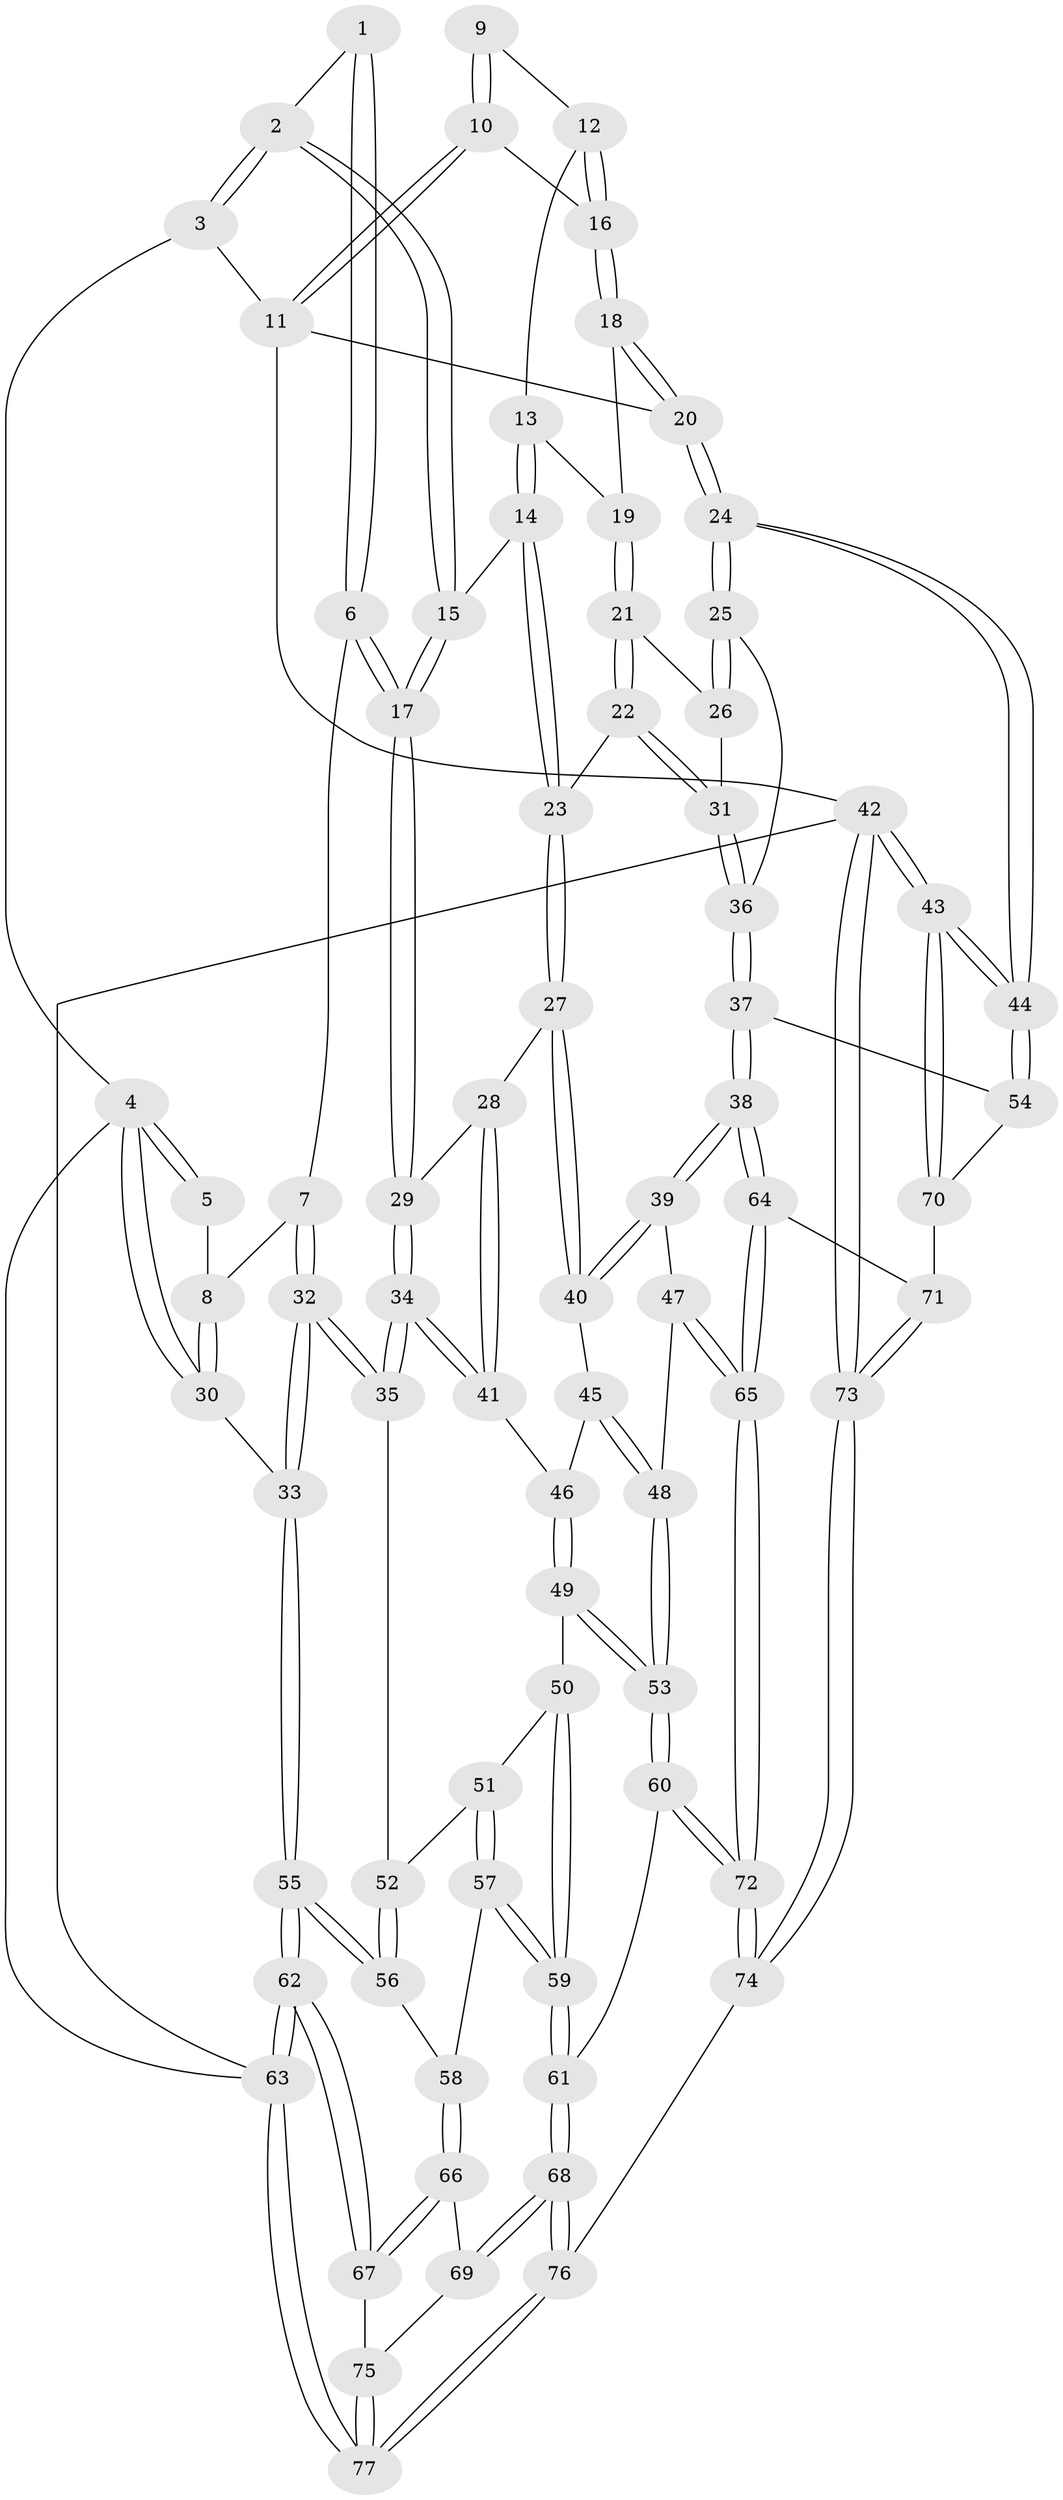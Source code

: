 // Generated by graph-tools (version 1.1) at 2025/11/02/27/25 16:11:52]
// undirected, 77 vertices, 189 edges
graph export_dot {
graph [start="1"]
  node [color=gray90,style=filled];
  1 [pos="+0.11309241816246442+0"];
  2 [pos="+0.5421334411112142+0"];
  3 [pos="+0.7261528452363103+0"];
  4 [pos="+0+0"];
  5 [pos="+0.08803522111541189+0"];
  6 [pos="+0.2568515035171799+0.272190208690234"];
  7 [pos="+0.19960006357118218+0.26804278726900427"];
  8 [pos="+0.07231166769071633+0.2201081691644652"];
  9 [pos="+0.7469967646580075+0"];
  10 [pos="+1+0.13188298037828128"];
  11 [pos="+1+0.24527468733801833"];
  12 [pos="+0.7602378076272807+0"];
  13 [pos="+0.6608758078242709+0.19889016706834997"];
  14 [pos="+0.5204899765278678+0.203186087946181"];
  15 [pos="+0.46270516302188097+0.14933074303602265"];
  16 [pos="+0.8022645091313547+0.11348812955352566"];
  17 [pos="+0.26646603690130743+0.2768961477241016"];
  18 [pos="+0.8072904498544718+0.16660542216072124"];
  19 [pos="+0.7904169443650758+0.22801210680229636"];
  20 [pos="+1+0.2625007757323345"];
  21 [pos="+0.790254162239649+0.2751514225534849"];
  22 [pos="+0.6792436434571393+0.3987667144088478"];
  23 [pos="+0.6515358610136347+0.3995473256180553"];
  24 [pos="+1+0.4115737663776275"];
  25 [pos="+1+0.40984138909556744"];
  26 [pos="+0.936900166152907+0.33808029427970565"];
  27 [pos="+0.556799844873678+0.4819966841293377"];
  28 [pos="+0.5195845421332196+0.46417036015351754"];
  29 [pos="+0.2734385384951367+0.30793776342567636"];
  30 [pos="+0+0.19986399941532806"];
  31 [pos="+0.7507545184728902+0.4681984528297007"];
  32 [pos="+0+0.5345989502000713"];
  33 [pos="+0+0.5552998451129423"];
  34 [pos="+0.23993433934008881+0.5305628751277452"];
  35 [pos="+0.2263110641392198+0.543143371502577"];
  36 [pos="+0.7832864334112764+0.5045202331633307"];
  37 [pos="+0.7908357193130606+0.6984989759447165"];
  38 [pos="+0.7812160902962705+0.7074806956777144"];
  39 [pos="+0.6855991242637964+0.6982935694312896"];
  40 [pos="+0.5534962646960512+0.49898000127008024"];
  41 [pos="+0.2726046485129737+0.5451008878605951"];
  42 [pos="+1+1"];
  43 [pos="+1+1"];
  44 [pos="+1+0.6294869480639557"];
  45 [pos="+0.48127556568302665+0.5862964762590113"];
  46 [pos="+0.3716309689835752+0.6010278059537846"];
  47 [pos="+0.5713936629801215+0.7504974284534929"];
  48 [pos="+0.5272996735734371+0.7535192017015473"];
  49 [pos="+0.3780335407968523+0.6932761077084213"];
  50 [pos="+0.336852707527428+0.7477012230069914"];
  51 [pos="+0.24156006659690407+0.6564627048916706"];
  52 [pos="+0.21239794145379576+0.6159886971690763"];
  53 [pos="+0.5247071847982798+0.7555267210879271"];
  54 [pos="+0.9221111663900109+0.6869691088123105"];
  55 [pos="+0+0.7573433611222408"];
  56 [pos="+0.15274382117885738+0.7082399296590144"];
  57 [pos="+0.26695679740818+0.789471121540029"];
  58 [pos="+0.1877198319285632+0.7932065853873816"];
  59 [pos="+0.33033092218753696+0.803116209084451"];
  60 [pos="+0.46400489461331057+0.8492286675113909"];
  61 [pos="+0.36784527126493965+0.864874226952931"];
  62 [pos="+0+0.8339899108433517"];
  63 [pos="+0+1"];
  64 [pos="+0.7836827051680793+0.7974331533199771"];
  65 [pos="+0.6541209538784941+0.9238105547004708"];
  66 [pos="+0.16468762809121218+0.8544954176124926"];
  67 [pos="+0.0017343113890073553+0.8605585583231145"];
  68 [pos="+0.32496424191477025+0.9332614122301102"];
  69 [pos="+0.18573590757791505+0.8904218582324676"];
  70 [pos="+0.9368841244024678+0.8506439054309333"];
  71 [pos="+0.8110918662243077+0.8400294624908163"];
  72 [pos="+0.6063798391708946+1"];
  73 [pos="+0.9746989752008098+1"];
  74 [pos="+0.6240697800650007+1"];
  75 [pos="+0.15002799102671388+0.9698733833800488"];
  76 [pos="+0.3242062518399452+1"];
  77 [pos="+0.10624389086120511+1"];
  1 -- 2;
  1 -- 6;
  1 -- 6;
  2 -- 3;
  2 -- 3;
  2 -- 15;
  2 -- 15;
  3 -- 4;
  3 -- 11;
  4 -- 5;
  4 -- 5;
  4 -- 30;
  4 -- 30;
  4 -- 63;
  5 -- 8;
  6 -- 7;
  6 -- 17;
  6 -- 17;
  7 -- 8;
  7 -- 32;
  7 -- 32;
  8 -- 30;
  8 -- 30;
  9 -- 10;
  9 -- 10;
  9 -- 12;
  10 -- 11;
  10 -- 11;
  10 -- 16;
  11 -- 20;
  11 -- 42;
  12 -- 13;
  12 -- 16;
  12 -- 16;
  13 -- 14;
  13 -- 14;
  13 -- 19;
  14 -- 15;
  14 -- 23;
  14 -- 23;
  15 -- 17;
  15 -- 17;
  16 -- 18;
  16 -- 18;
  17 -- 29;
  17 -- 29;
  18 -- 19;
  18 -- 20;
  18 -- 20;
  19 -- 21;
  19 -- 21;
  20 -- 24;
  20 -- 24;
  21 -- 22;
  21 -- 22;
  21 -- 26;
  22 -- 23;
  22 -- 31;
  22 -- 31;
  23 -- 27;
  23 -- 27;
  24 -- 25;
  24 -- 25;
  24 -- 44;
  24 -- 44;
  25 -- 26;
  25 -- 26;
  25 -- 36;
  26 -- 31;
  27 -- 28;
  27 -- 40;
  27 -- 40;
  28 -- 29;
  28 -- 41;
  28 -- 41;
  29 -- 34;
  29 -- 34;
  30 -- 33;
  31 -- 36;
  31 -- 36;
  32 -- 33;
  32 -- 33;
  32 -- 35;
  32 -- 35;
  33 -- 55;
  33 -- 55;
  34 -- 35;
  34 -- 35;
  34 -- 41;
  34 -- 41;
  35 -- 52;
  36 -- 37;
  36 -- 37;
  37 -- 38;
  37 -- 38;
  37 -- 54;
  38 -- 39;
  38 -- 39;
  38 -- 64;
  38 -- 64;
  39 -- 40;
  39 -- 40;
  39 -- 47;
  40 -- 45;
  41 -- 46;
  42 -- 43;
  42 -- 43;
  42 -- 73;
  42 -- 73;
  42 -- 63;
  43 -- 44;
  43 -- 44;
  43 -- 70;
  43 -- 70;
  44 -- 54;
  44 -- 54;
  45 -- 46;
  45 -- 48;
  45 -- 48;
  46 -- 49;
  46 -- 49;
  47 -- 48;
  47 -- 65;
  47 -- 65;
  48 -- 53;
  48 -- 53;
  49 -- 50;
  49 -- 53;
  49 -- 53;
  50 -- 51;
  50 -- 59;
  50 -- 59;
  51 -- 52;
  51 -- 57;
  51 -- 57;
  52 -- 56;
  52 -- 56;
  53 -- 60;
  53 -- 60;
  54 -- 70;
  55 -- 56;
  55 -- 56;
  55 -- 62;
  55 -- 62;
  56 -- 58;
  57 -- 58;
  57 -- 59;
  57 -- 59;
  58 -- 66;
  58 -- 66;
  59 -- 61;
  59 -- 61;
  60 -- 61;
  60 -- 72;
  60 -- 72;
  61 -- 68;
  61 -- 68;
  62 -- 63;
  62 -- 63;
  62 -- 67;
  62 -- 67;
  63 -- 77;
  63 -- 77;
  64 -- 65;
  64 -- 65;
  64 -- 71;
  65 -- 72;
  65 -- 72;
  66 -- 67;
  66 -- 67;
  66 -- 69;
  67 -- 75;
  68 -- 69;
  68 -- 69;
  68 -- 76;
  68 -- 76;
  69 -- 75;
  70 -- 71;
  71 -- 73;
  71 -- 73;
  72 -- 74;
  72 -- 74;
  73 -- 74;
  73 -- 74;
  74 -- 76;
  75 -- 77;
  75 -- 77;
  76 -- 77;
  76 -- 77;
}
